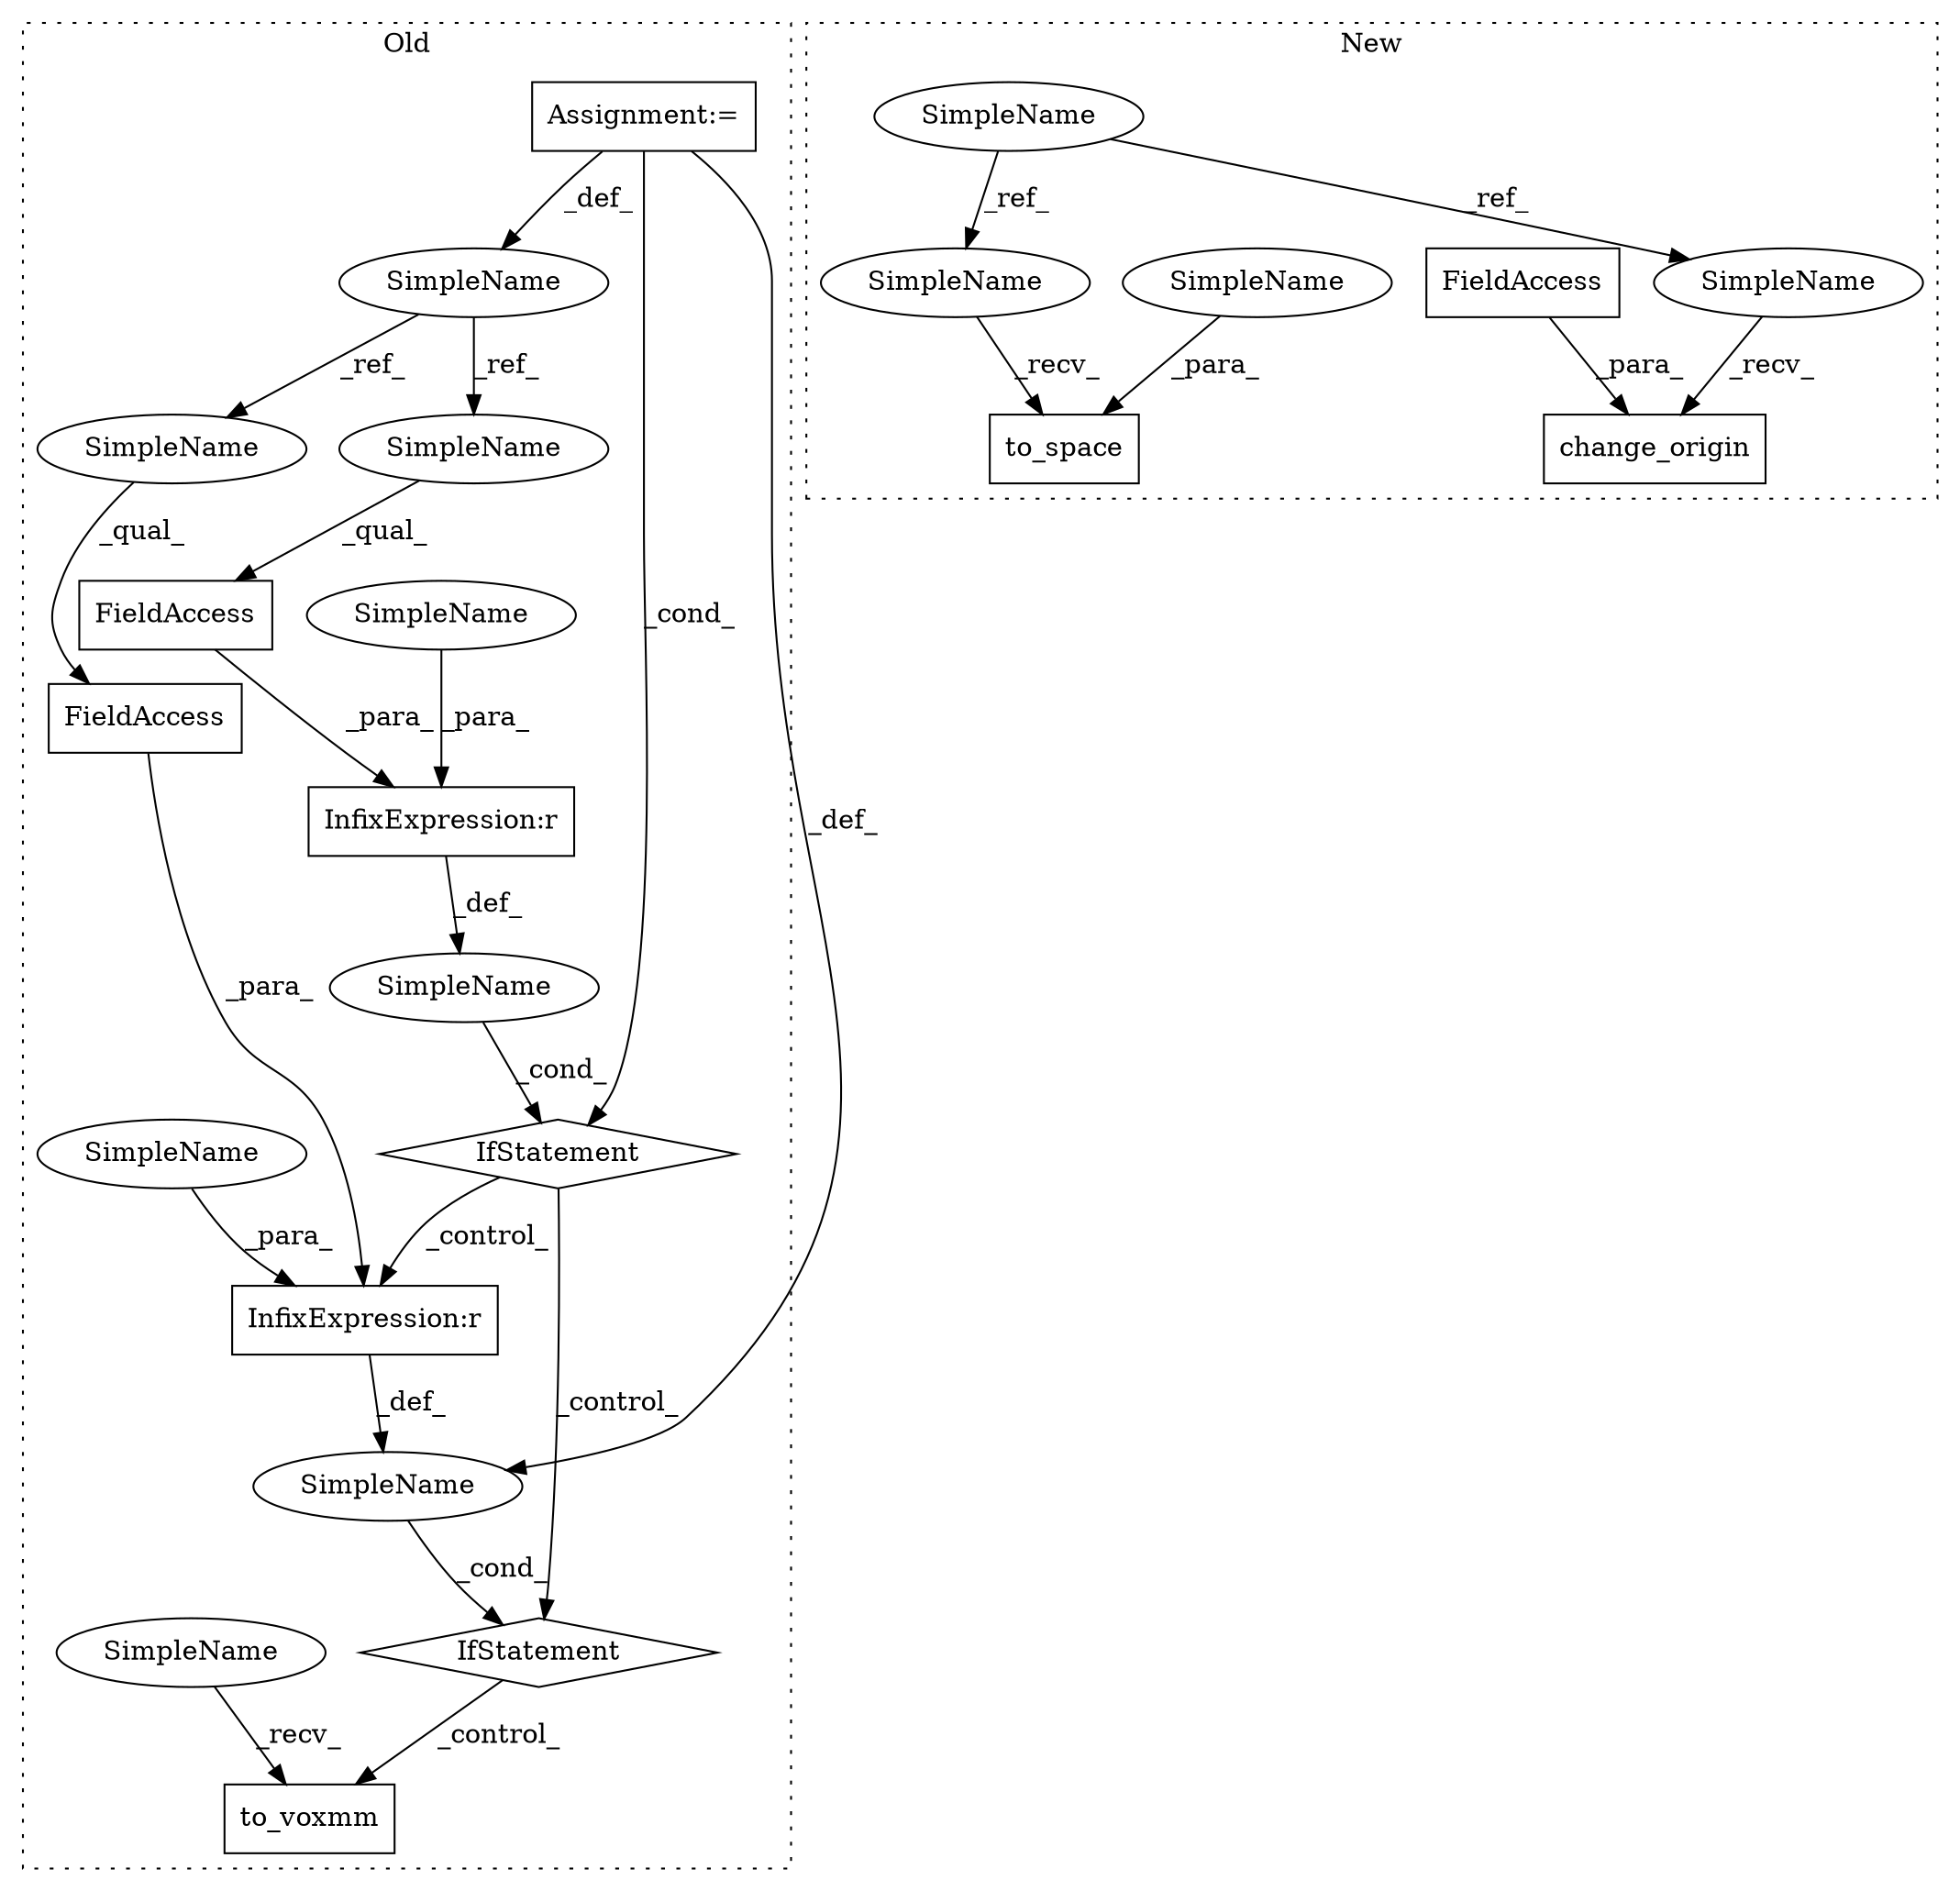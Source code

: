 digraph G {
subgraph cluster0 {
1 [label="IfStatement" a="25" s="8818,8846" l="4,2" shape="diamond"];
3 [label="SimpleName" a="42" s="" l="" shape="ellipse"];
4 [label="to_voxmm" a="32" s="8861" l="10" shape="box"];
5 [label="InfixExpression:r" a="27" s="8831" l="4" shape="box"];
6 [label="InfixExpression:r" a="27" s="8760" l="4" shape="box"];
7 [label="FieldAccess" a="22" s="8764" l="11" shape="box"];
8 [label="SimpleName" a="42" s="" l="" shape="ellipse"];
9 [label="SimpleName" a="42" s="7841" l="5" shape="ellipse"];
10 [label="FieldAccess" a="22" s="8835" l="11" shape="box"];
11 [label="IfStatement" a="25" s="8747,8775" l="4,2" shape="diamond"];
15 [label="Assignment:=" a="7" s="7841" l="5" shape="box"];
18 [label="SimpleName" a="42" s="8751" l="9" shape="ellipse"];
19 [label="SimpleName" a="42" s="8822" l="9" shape="ellipse"];
21 [label="SimpleName" a="42" s="8835" l="5" shape="ellipse"];
22 [label="SimpleName" a="42" s="8764" l="5" shape="ellipse"];
23 [label="SimpleName" a="42" s="8856" l="4" shape="ellipse"];
label = "Old";
style="dotted";
}
subgraph cluster1 {
2 [label="to_space" a="32" s="9257,9275" l="9,1" shape="box"];
12 [label="SimpleName" a="42" s="8326" l="4" shape="ellipse"];
13 [label="change_origin" a="32" s="9287,9310" l="14,1" shape="box"];
14 [label="FieldAccess" a="22" s="9301" l="9" shape="box"];
16 [label="SimpleName" a="42" s="9252" l="4" shape="ellipse"];
17 [label="SimpleName" a="42" s="9282" l="4" shape="ellipse"];
20 [label="SimpleName" a="42" s="9266" l="9" shape="ellipse"];
label = "New";
style="dotted";
}
1 -> 4 [label="_control_"];
3 -> 11 [label="_cond_"];
5 -> 8 [label="_def_"];
6 -> 3 [label="_def_"];
7 -> 6 [label="_para_"];
8 -> 1 [label="_cond_"];
9 -> 22 [label="_ref_"];
9 -> 21 [label="_ref_"];
10 -> 5 [label="_para_"];
11 -> 1 [label="_control_"];
11 -> 5 [label="_control_"];
12 -> 17 [label="_ref_"];
12 -> 16 [label="_ref_"];
14 -> 13 [label="_para_"];
15 -> 8 [label="_def_"];
15 -> 9 [label="_def_"];
15 -> 11 [label="_cond_"];
16 -> 2 [label="_recv_"];
17 -> 13 [label="_recv_"];
18 -> 6 [label="_para_"];
19 -> 5 [label="_para_"];
20 -> 2 [label="_para_"];
21 -> 10 [label="_qual_"];
22 -> 7 [label="_qual_"];
23 -> 4 [label="_recv_"];
}
